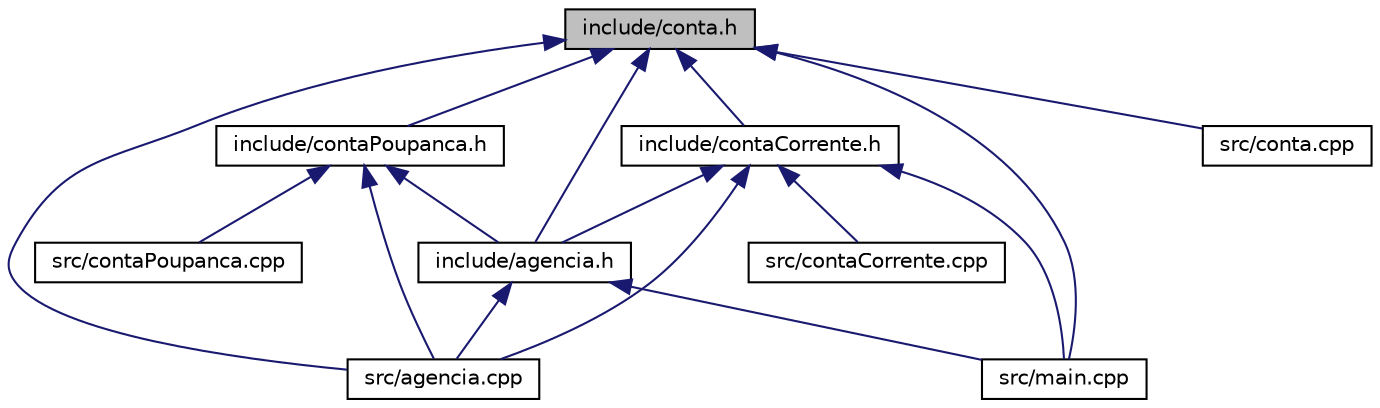 digraph "include/conta.h"
{
  edge [fontname="Helvetica",fontsize="10",labelfontname="Helvetica",labelfontsize="10"];
  node [fontname="Helvetica",fontsize="10",shape=record];
  Node1 [label="include/conta.h",height=0.2,width=0.4,color="black", fillcolor="grey75", style="filled", fontcolor="black"];
  Node1 -> Node2 [dir="back",color="midnightblue",fontsize="10",style="solid",fontname="Helvetica"];
  Node2 [label="include/contaCorrente.h",height=0.2,width=0.4,color="black", fillcolor="white", style="filled",URL="$contaCorrente_8h.html",tooltip="Classe responsável por gerênciar as contas correntes. "];
  Node2 -> Node3 [dir="back",color="midnightblue",fontsize="10",style="solid",fontname="Helvetica"];
  Node3 [label="include/agencia.h",height=0.2,width=0.4,color="black", fillcolor="white", style="filled",URL="$agencia_8h.html",tooltip="Classe responsável por gerênciar todas as contas. "];
  Node3 -> Node4 [dir="back",color="midnightblue",fontsize="10",style="solid",fontname="Helvetica"];
  Node4 [label="src/agencia.cpp",height=0.2,width=0.4,color="black", fillcolor="white", style="filled",URL="$agencia_8cpp.html",tooltip="Responsável por gerênciar todas as contas. "];
  Node3 -> Node5 [dir="back",color="midnightblue",fontsize="10",style="solid",fontname="Helvetica"];
  Node5 [label="src/main.cpp",height=0.2,width=0.4,color="black", fillcolor="white", style="filled",URL="$main_8cpp.html",tooltip="Arquivo inicial. "];
  Node2 -> Node4 [dir="back",color="midnightblue",fontsize="10",style="solid",fontname="Helvetica"];
  Node2 -> Node6 [dir="back",color="midnightblue",fontsize="10",style="solid",fontname="Helvetica"];
  Node6 [label="src/contaCorrente.cpp",height=0.2,width=0.4,color="black", fillcolor="white", style="filled",URL="$contaCorrente_8cpp.html",tooltip="Responsável por gerênciar as contas correntes. "];
  Node2 -> Node5 [dir="back",color="midnightblue",fontsize="10",style="solid",fontname="Helvetica"];
  Node1 -> Node7 [dir="back",color="midnightblue",fontsize="10",style="solid",fontname="Helvetica"];
  Node7 [label="include/contaPoupanca.h",height=0.2,width=0.4,color="black", fillcolor="white", style="filled",URL="$contaPoupanca_8h.html",tooltip="Classe responsável por gerênciar as contas poupança. "];
  Node7 -> Node3 [dir="back",color="midnightblue",fontsize="10",style="solid",fontname="Helvetica"];
  Node7 -> Node4 [dir="back",color="midnightblue",fontsize="10",style="solid",fontname="Helvetica"];
  Node7 -> Node8 [dir="back",color="midnightblue",fontsize="10",style="solid",fontname="Helvetica"];
  Node8 [label="src/contaPoupanca.cpp",height=0.2,width=0.4,color="black", fillcolor="white", style="filled",URL="$contaPoupanca_8cpp.html",tooltip="Responsável por gerênciar as contas poupança. "];
  Node1 -> Node3 [dir="back",color="midnightblue",fontsize="10",style="solid",fontname="Helvetica"];
  Node1 -> Node4 [dir="back",color="midnightblue",fontsize="10",style="solid",fontname="Helvetica"];
  Node1 -> Node9 [dir="back",color="midnightblue",fontsize="10",style="solid",fontname="Helvetica"];
  Node9 [label="src/conta.cpp",height=0.2,width=0.4,color="black", fillcolor="white", style="filled",URL="$conta_8cpp.html",tooltip="Responsável por gerênciar as contas. "];
  Node1 -> Node5 [dir="back",color="midnightblue",fontsize="10",style="solid",fontname="Helvetica"];
}
